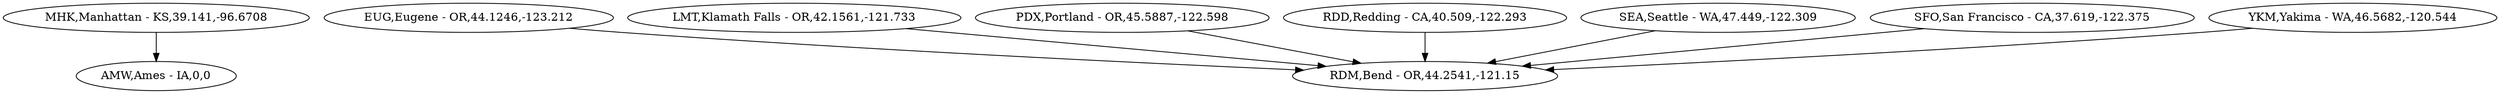 digraph { 
  AMW [label="AMW,Ames - IA,0,0"];
  EUG [label="EUG,Eugene - OR,44.1246,-123.212"];
  LMT [label="LMT,Klamath Falls - OR,42.1561,-121.733"];
  MHK [label="MHK,Manhattan - KS,39.141,-96.6708"];
  PDX [label="PDX,Portland - OR,45.5887,-122.598"];
  RDD [label="RDD,Redding - CA,40.509,-122.293"];
  RDM [label="RDM,Bend - OR,44.2541,-121.15"];
  SEA [label="SEA,Seattle - WA,47.449,-122.309"];
  SFO [label="SFO,San Francisco - CA,37.619,-122.375"];
  YKM [label="YKM,Yakima - WA,46.5682,-120.544"];
  EUG -> RDM [len=103];
  LMT -> RDM [len=147];
  MHK -> AMW [len=254];
  PDX -> RDM [len=116];
  RDD -> RDM [len=265];
  SEA -> RDM [len=228];
  SFO -> RDM [len=462];
  YKM -> RDM [len=162];
}
